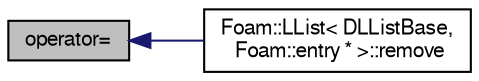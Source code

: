 digraph "operator="
{
  bgcolor="transparent";
  edge [fontname="FreeSans",fontsize="10",labelfontname="FreeSans",labelfontsize="10"];
  node [fontname="FreeSans",fontsize="10",shape=record];
  rankdir="LR";
  Node46 [label="operator=",height=0.2,width=0.4,color="black", fillcolor="grey75", style="filled", fontcolor="black"];
  Node46 -> Node47 [dir="back",color="midnightblue",fontsize="10",style="solid",fontname="FreeSans"];
  Node47 [label="Foam::LList\< DLListBase,\l Foam::entry * \>::remove",height=0.2,width=0.4,color="black",URL="$a25762.html#a179134bdf3175c09708a7554ae356610",tooltip="Remove and return element specified by iterator. "];
}
